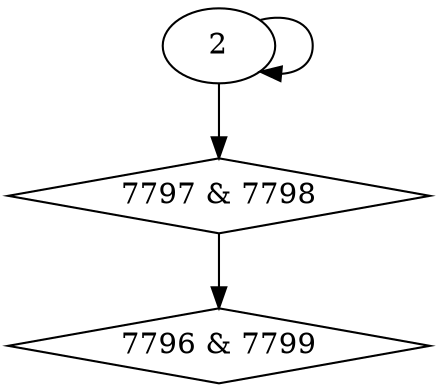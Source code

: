 digraph {
0 [label = "7796 & 7799", shape = diamond];
1 [label = "7797 & 7798", shape = diamond];
1 -> 0;
2 -> 1;
2 -> 2;
}
